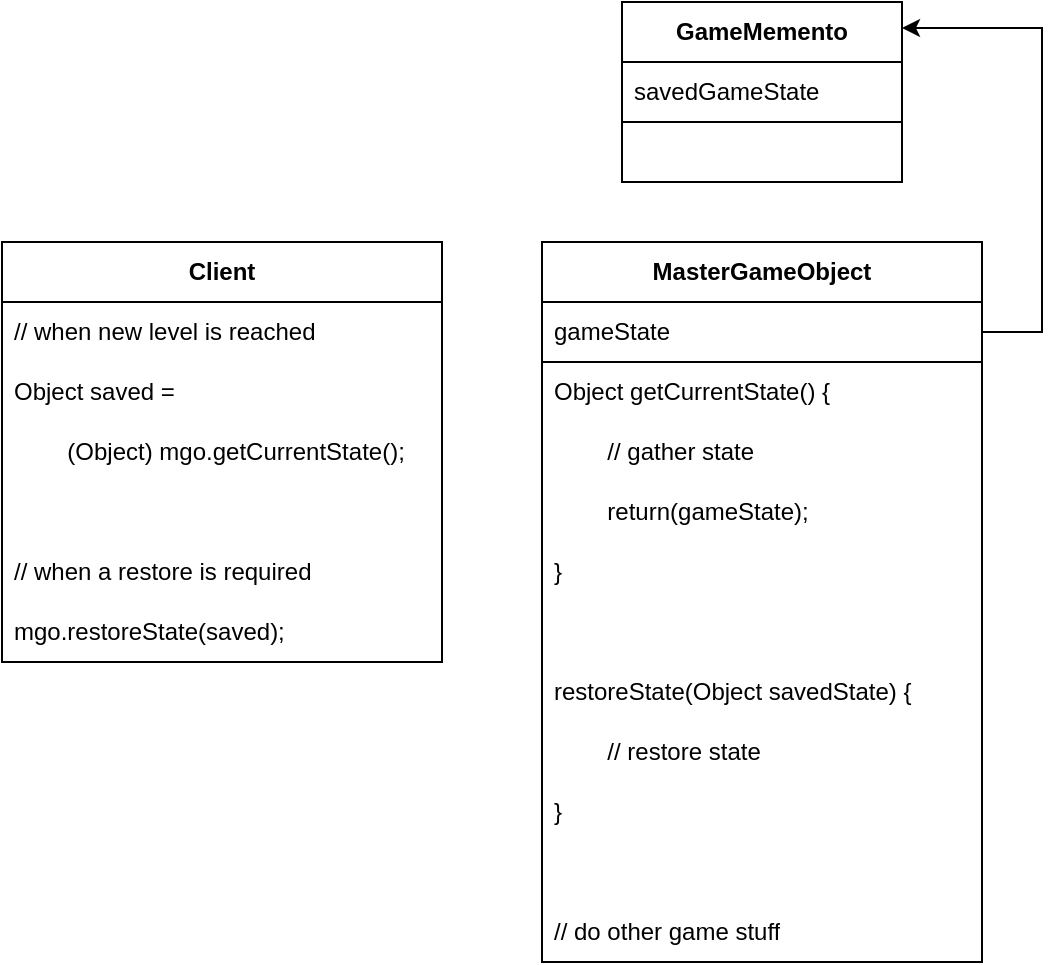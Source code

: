 <mxfile version="20.7.4" type="device"><diagram id="ahAyE9eUKxN_0jiChCt0" name="Sayfa -1"><mxGraphModel dx="698" dy="836" grid="1" gridSize="10" guides="1" tooltips="1" connect="1" arrows="1" fold="1" page="1" pageScale="1" pageWidth="827" pageHeight="1169" math="0" shadow="0"><root><mxCell id="0"/><mxCell id="1" parent="0"/><mxCell id="riWPkhTMtNNXkzwNwu3v-1" value="Client" style="swimlane;fontStyle=1;childLayout=stackLayout;horizontal=1;startSize=30;horizontalStack=0;resizeParent=1;resizeParentMax=0;resizeLast=0;collapsible=1;marginBottom=0;whiteSpace=wrap;html=1;" vertex="1" parent="1"><mxGeometry x="110" y="350" width="220" height="210" as="geometry"/></mxCell><mxCell id="riWPkhTMtNNXkzwNwu3v-2" value="// when new level is reached" style="text;strokeColor=none;fillColor=none;align=left;verticalAlign=middle;spacingLeft=4;spacingRight=4;overflow=hidden;points=[[0,0.5],[1,0.5]];portConstraint=eastwest;rotatable=0;whiteSpace=wrap;html=1;" vertex="1" parent="riWPkhTMtNNXkzwNwu3v-1"><mxGeometry y="30" width="220" height="30" as="geometry"/></mxCell><mxCell id="riWPkhTMtNNXkzwNwu3v-3" value="Object saved =" style="text;strokeColor=none;fillColor=none;align=left;verticalAlign=middle;spacingLeft=4;spacingRight=4;overflow=hidden;points=[[0,0.5],[1,0.5]];portConstraint=eastwest;rotatable=0;whiteSpace=wrap;html=1;" vertex="1" parent="riWPkhTMtNNXkzwNwu3v-1"><mxGeometry y="60" width="220" height="30" as="geometry"/></mxCell><mxCell id="riWPkhTMtNNXkzwNwu3v-11" value="&lt;span style=&quot;white-space: pre;&quot;&gt;&#9;&lt;/span&gt;(Object) mgo.getCurrentState();" style="text;strokeColor=none;fillColor=none;align=left;verticalAlign=middle;spacingLeft=4;spacingRight=4;overflow=hidden;points=[[0,0.5],[1,0.5]];portConstraint=eastwest;rotatable=0;whiteSpace=wrap;html=1;" vertex="1" parent="riWPkhTMtNNXkzwNwu3v-1"><mxGeometry y="90" width="220" height="30" as="geometry"/></mxCell><mxCell id="riWPkhTMtNNXkzwNwu3v-10" style="text;strokeColor=none;fillColor=none;align=left;verticalAlign=middle;spacingLeft=4;spacingRight=4;overflow=hidden;points=[[0,0.5],[1,0.5]];portConstraint=eastwest;rotatable=0;whiteSpace=wrap;html=1;" vertex="1" parent="riWPkhTMtNNXkzwNwu3v-1"><mxGeometry y="120" width="220" height="30" as="geometry"/></mxCell><mxCell id="riWPkhTMtNNXkzwNwu3v-9" value="// when a restore is required" style="text;strokeColor=none;fillColor=none;align=left;verticalAlign=middle;spacingLeft=4;spacingRight=4;overflow=hidden;points=[[0,0.5],[1,0.5]];portConstraint=eastwest;rotatable=0;whiteSpace=wrap;html=1;" vertex="1" parent="riWPkhTMtNNXkzwNwu3v-1"><mxGeometry y="150" width="220" height="30" as="geometry"/></mxCell><mxCell id="riWPkhTMtNNXkzwNwu3v-4" value="mgo.restoreState(saved);" style="text;strokeColor=none;fillColor=none;align=left;verticalAlign=middle;spacingLeft=4;spacingRight=4;overflow=hidden;points=[[0,0.5],[1,0.5]];portConstraint=eastwest;rotatable=0;whiteSpace=wrap;html=1;" vertex="1" parent="riWPkhTMtNNXkzwNwu3v-1"><mxGeometry y="180" width="220" height="30" as="geometry"/></mxCell><mxCell id="riWPkhTMtNNXkzwNwu3v-5" value="GameMemento" style="swimlane;fontStyle=1;childLayout=stackLayout;horizontal=1;startSize=30;horizontalStack=0;resizeParent=1;resizeParentMax=0;resizeLast=0;collapsible=1;marginBottom=0;whiteSpace=wrap;html=1;" vertex="1" parent="1"><mxGeometry x="420" y="230" width="140" height="90" as="geometry"/></mxCell><mxCell id="riWPkhTMtNNXkzwNwu3v-6" value="savedGameState" style="text;strokeColor=default;fillColor=none;align=left;verticalAlign=middle;spacingLeft=4;spacingRight=4;overflow=hidden;points=[[0,0.5],[1,0.5]];portConstraint=eastwest;rotatable=0;whiteSpace=wrap;html=1;" vertex="1" parent="riWPkhTMtNNXkzwNwu3v-5"><mxGeometry y="30" width="140" height="30" as="geometry"/></mxCell><mxCell id="riWPkhTMtNNXkzwNwu3v-8" value="&amp;nbsp;" style="text;strokeColor=none;fillColor=none;align=left;verticalAlign=middle;spacingLeft=4;spacingRight=4;overflow=hidden;points=[[0,0.5],[1,0.5]];portConstraint=eastwest;rotatable=0;whiteSpace=wrap;html=1;" vertex="1" parent="riWPkhTMtNNXkzwNwu3v-5"><mxGeometry y="60" width="140" height="30" as="geometry"/></mxCell><mxCell id="riWPkhTMtNNXkzwNwu3v-12" value="MasterGameObject" style="swimlane;fontStyle=1;childLayout=stackLayout;horizontal=1;startSize=30;horizontalStack=0;resizeParent=1;resizeParentMax=0;resizeLast=0;collapsible=1;marginBottom=0;whiteSpace=wrap;html=1;" vertex="1" parent="1"><mxGeometry x="380" y="350" width="220" height="360" as="geometry"/></mxCell><mxCell id="riWPkhTMtNNXkzwNwu3v-19" value="gameState" style="text;strokeColor=default;fillColor=none;align=left;verticalAlign=middle;spacingLeft=4;spacingRight=4;overflow=hidden;points=[[0,0.5],[1,0.5]];portConstraint=eastwest;rotatable=0;whiteSpace=wrap;html=1;" vertex="1" parent="riWPkhTMtNNXkzwNwu3v-12"><mxGeometry y="30" width="220" height="30" as="geometry"/></mxCell><mxCell id="riWPkhTMtNNXkzwNwu3v-13" value="Object getCurrentState() {" style="text;strokeColor=none;fillColor=none;align=left;verticalAlign=middle;spacingLeft=4;spacingRight=4;overflow=hidden;points=[[0,0.5],[1,0.5]];portConstraint=eastwest;rotatable=0;whiteSpace=wrap;html=1;" vertex="1" parent="riWPkhTMtNNXkzwNwu3v-12"><mxGeometry y="60" width="220" height="30" as="geometry"/></mxCell><mxCell id="riWPkhTMtNNXkzwNwu3v-23" value="&lt;span style=&quot;white-space: pre;&quot;&gt;&#9;&lt;/span&gt;// gather state" style="text;strokeColor=none;fillColor=none;align=left;verticalAlign=middle;spacingLeft=4;spacingRight=4;overflow=hidden;points=[[0,0.5],[1,0.5]];portConstraint=eastwest;rotatable=0;whiteSpace=wrap;html=1;" vertex="1" parent="riWPkhTMtNNXkzwNwu3v-12"><mxGeometry y="90" width="220" height="30" as="geometry"/></mxCell><mxCell id="riWPkhTMtNNXkzwNwu3v-22" value="&lt;span style=&quot;white-space: pre;&quot;&gt;&#9;&lt;/span&gt;return(gameState);" style="text;strokeColor=none;fillColor=none;align=left;verticalAlign=middle;spacingLeft=4;spacingRight=4;overflow=hidden;points=[[0,0.5],[1,0.5]];portConstraint=eastwest;rotatable=0;whiteSpace=wrap;html=1;" vertex="1" parent="riWPkhTMtNNXkzwNwu3v-12"><mxGeometry y="120" width="220" height="30" as="geometry"/></mxCell><mxCell id="riWPkhTMtNNXkzwNwu3v-21" value="}" style="text;strokeColor=none;fillColor=none;align=left;verticalAlign=middle;spacingLeft=4;spacingRight=4;overflow=hidden;points=[[0,0.5],[1,0.5]];portConstraint=eastwest;rotatable=0;whiteSpace=wrap;html=1;" vertex="1" parent="riWPkhTMtNNXkzwNwu3v-12"><mxGeometry y="150" width="220" height="30" as="geometry"/></mxCell><mxCell id="riWPkhTMtNNXkzwNwu3v-20" style="text;strokeColor=none;fillColor=none;align=left;verticalAlign=middle;spacingLeft=4;spacingRight=4;overflow=hidden;points=[[0,0.5],[1,0.5]];portConstraint=eastwest;rotatable=0;whiteSpace=wrap;html=1;" vertex="1" parent="riWPkhTMtNNXkzwNwu3v-12"><mxGeometry y="180" width="220" height="30" as="geometry"/></mxCell><mxCell id="riWPkhTMtNNXkzwNwu3v-14" value="restoreState(Object savedState) {" style="text;strokeColor=none;fillColor=none;align=left;verticalAlign=middle;spacingLeft=4;spacingRight=4;overflow=hidden;points=[[0,0.5],[1,0.5]];portConstraint=eastwest;rotatable=0;whiteSpace=wrap;html=1;" vertex="1" parent="riWPkhTMtNNXkzwNwu3v-12"><mxGeometry y="210" width="220" height="30" as="geometry"/></mxCell><mxCell id="riWPkhTMtNNXkzwNwu3v-15" value="&lt;span style=&quot;white-space: pre;&quot;&gt;&#9;&lt;/span&gt;// restore state" style="text;strokeColor=none;fillColor=none;align=left;verticalAlign=middle;spacingLeft=4;spacingRight=4;overflow=hidden;points=[[0,0.5],[1,0.5]];portConstraint=eastwest;rotatable=0;whiteSpace=wrap;html=1;" vertex="1" parent="riWPkhTMtNNXkzwNwu3v-12"><mxGeometry y="240" width="220" height="30" as="geometry"/></mxCell><mxCell id="riWPkhTMtNNXkzwNwu3v-16" value="}" style="text;strokeColor=none;fillColor=none;align=left;verticalAlign=middle;spacingLeft=4;spacingRight=4;overflow=hidden;points=[[0,0.5],[1,0.5]];portConstraint=eastwest;rotatable=0;whiteSpace=wrap;html=1;" vertex="1" parent="riWPkhTMtNNXkzwNwu3v-12"><mxGeometry y="270" width="220" height="30" as="geometry"/></mxCell><mxCell id="riWPkhTMtNNXkzwNwu3v-24" style="text;strokeColor=none;fillColor=none;align=left;verticalAlign=middle;spacingLeft=4;spacingRight=4;overflow=hidden;points=[[0,0.5],[1,0.5]];portConstraint=eastwest;rotatable=0;whiteSpace=wrap;html=1;" vertex="1" parent="riWPkhTMtNNXkzwNwu3v-12"><mxGeometry y="300" width="220" height="30" as="geometry"/></mxCell><mxCell id="riWPkhTMtNNXkzwNwu3v-18" value="// do other game stuff" style="text;strokeColor=none;fillColor=none;align=left;verticalAlign=middle;spacingLeft=4;spacingRight=4;overflow=hidden;points=[[0,0.5],[1,0.5]];portConstraint=eastwest;rotatable=0;whiteSpace=wrap;html=1;" vertex="1" parent="riWPkhTMtNNXkzwNwu3v-12"><mxGeometry y="330" width="220" height="30" as="geometry"/></mxCell><mxCell id="riWPkhTMtNNXkzwNwu3v-26" value="" style="endArrow=classic;html=1;rounded=0;exitX=1;exitY=0.5;exitDx=0;exitDy=0;entryX=1;entryY=0.144;entryDx=0;entryDy=0;entryPerimeter=0;" edge="1" parent="1" source="riWPkhTMtNNXkzwNwu3v-19" target="riWPkhTMtNNXkzwNwu3v-5"><mxGeometry width="50" height="50" relative="1" as="geometry"><mxPoint x="770" y="390" as="sourcePoint"/><mxPoint x="820" y="340" as="targetPoint"/><Array as="points"><mxPoint x="630" y="395"/><mxPoint x="630" y="243"/></Array></mxGeometry></mxCell></root></mxGraphModel></diagram></mxfile>